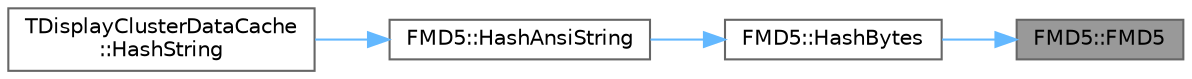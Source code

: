 digraph "FMD5::FMD5"
{
 // INTERACTIVE_SVG=YES
 // LATEX_PDF_SIZE
  bgcolor="transparent";
  edge [fontname=Helvetica,fontsize=10,labelfontname=Helvetica,labelfontsize=10];
  node [fontname=Helvetica,fontsize=10,shape=box,height=0.2,width=0.4];
  rankdir="RL";
  Node1 [id="Node000001",label="FMD5::FMD5",height=0.2,width=0.4,color="gray40", fillcolor="grey60", style="filled", fontcolor="black",tooltip=" "];
  Node1 -> Node2 [id="edge1_Node000001_Node000002",dir="back",color="steelblue1",style="solid",tooltip=" "];
  Node2 [id="Node000002",label="FMD5::HashBytes",height=0.2,width=0.4,color="grey40", fillcolor="white", style="filled",URL="$de/dcb/classFMD5.html#a555bacc675be704e05086691ce13721a",tooltip="Helper to perform the very common case of hashing an in-memory array of bytes into a hex representati..."];
  Node2 -> Node3 [id="edge2_Node000002_Node000003",dir="back",color="steelblue1",style="solid",tooltip=" "];
  Node3 [id="Node000003",label="FMD5::HashAnsiString",height=0.2,width=0.4,color="grey40", fillcolor="white", style="filled",URL="$de/dcb/classFMD5.html#a70ac65b8ec9b26d2a442b93684c5f0c8",tooltip="Helper to perform the very common case of hashing an ASCII string into a hex representation."];
  Node3 -> Node4 [id="edge3_Node000003_Node000004",dir="back",color="steelblue1",style="solid",tooltip=" "];
  Node4 [id="Node000004",label="TDisplayClusterDataCache\l::HashString",height=0.2,width=0.4,color="grey40", fillcolor="white", style="filled",URL="$db/d56/classTDisplayClusterDataCache.html#a336361abcd2ff869fdd41ffd1a8ac890",tooltip="Helper to perform the very common case of hashing an FString into a hex representation."];
}
